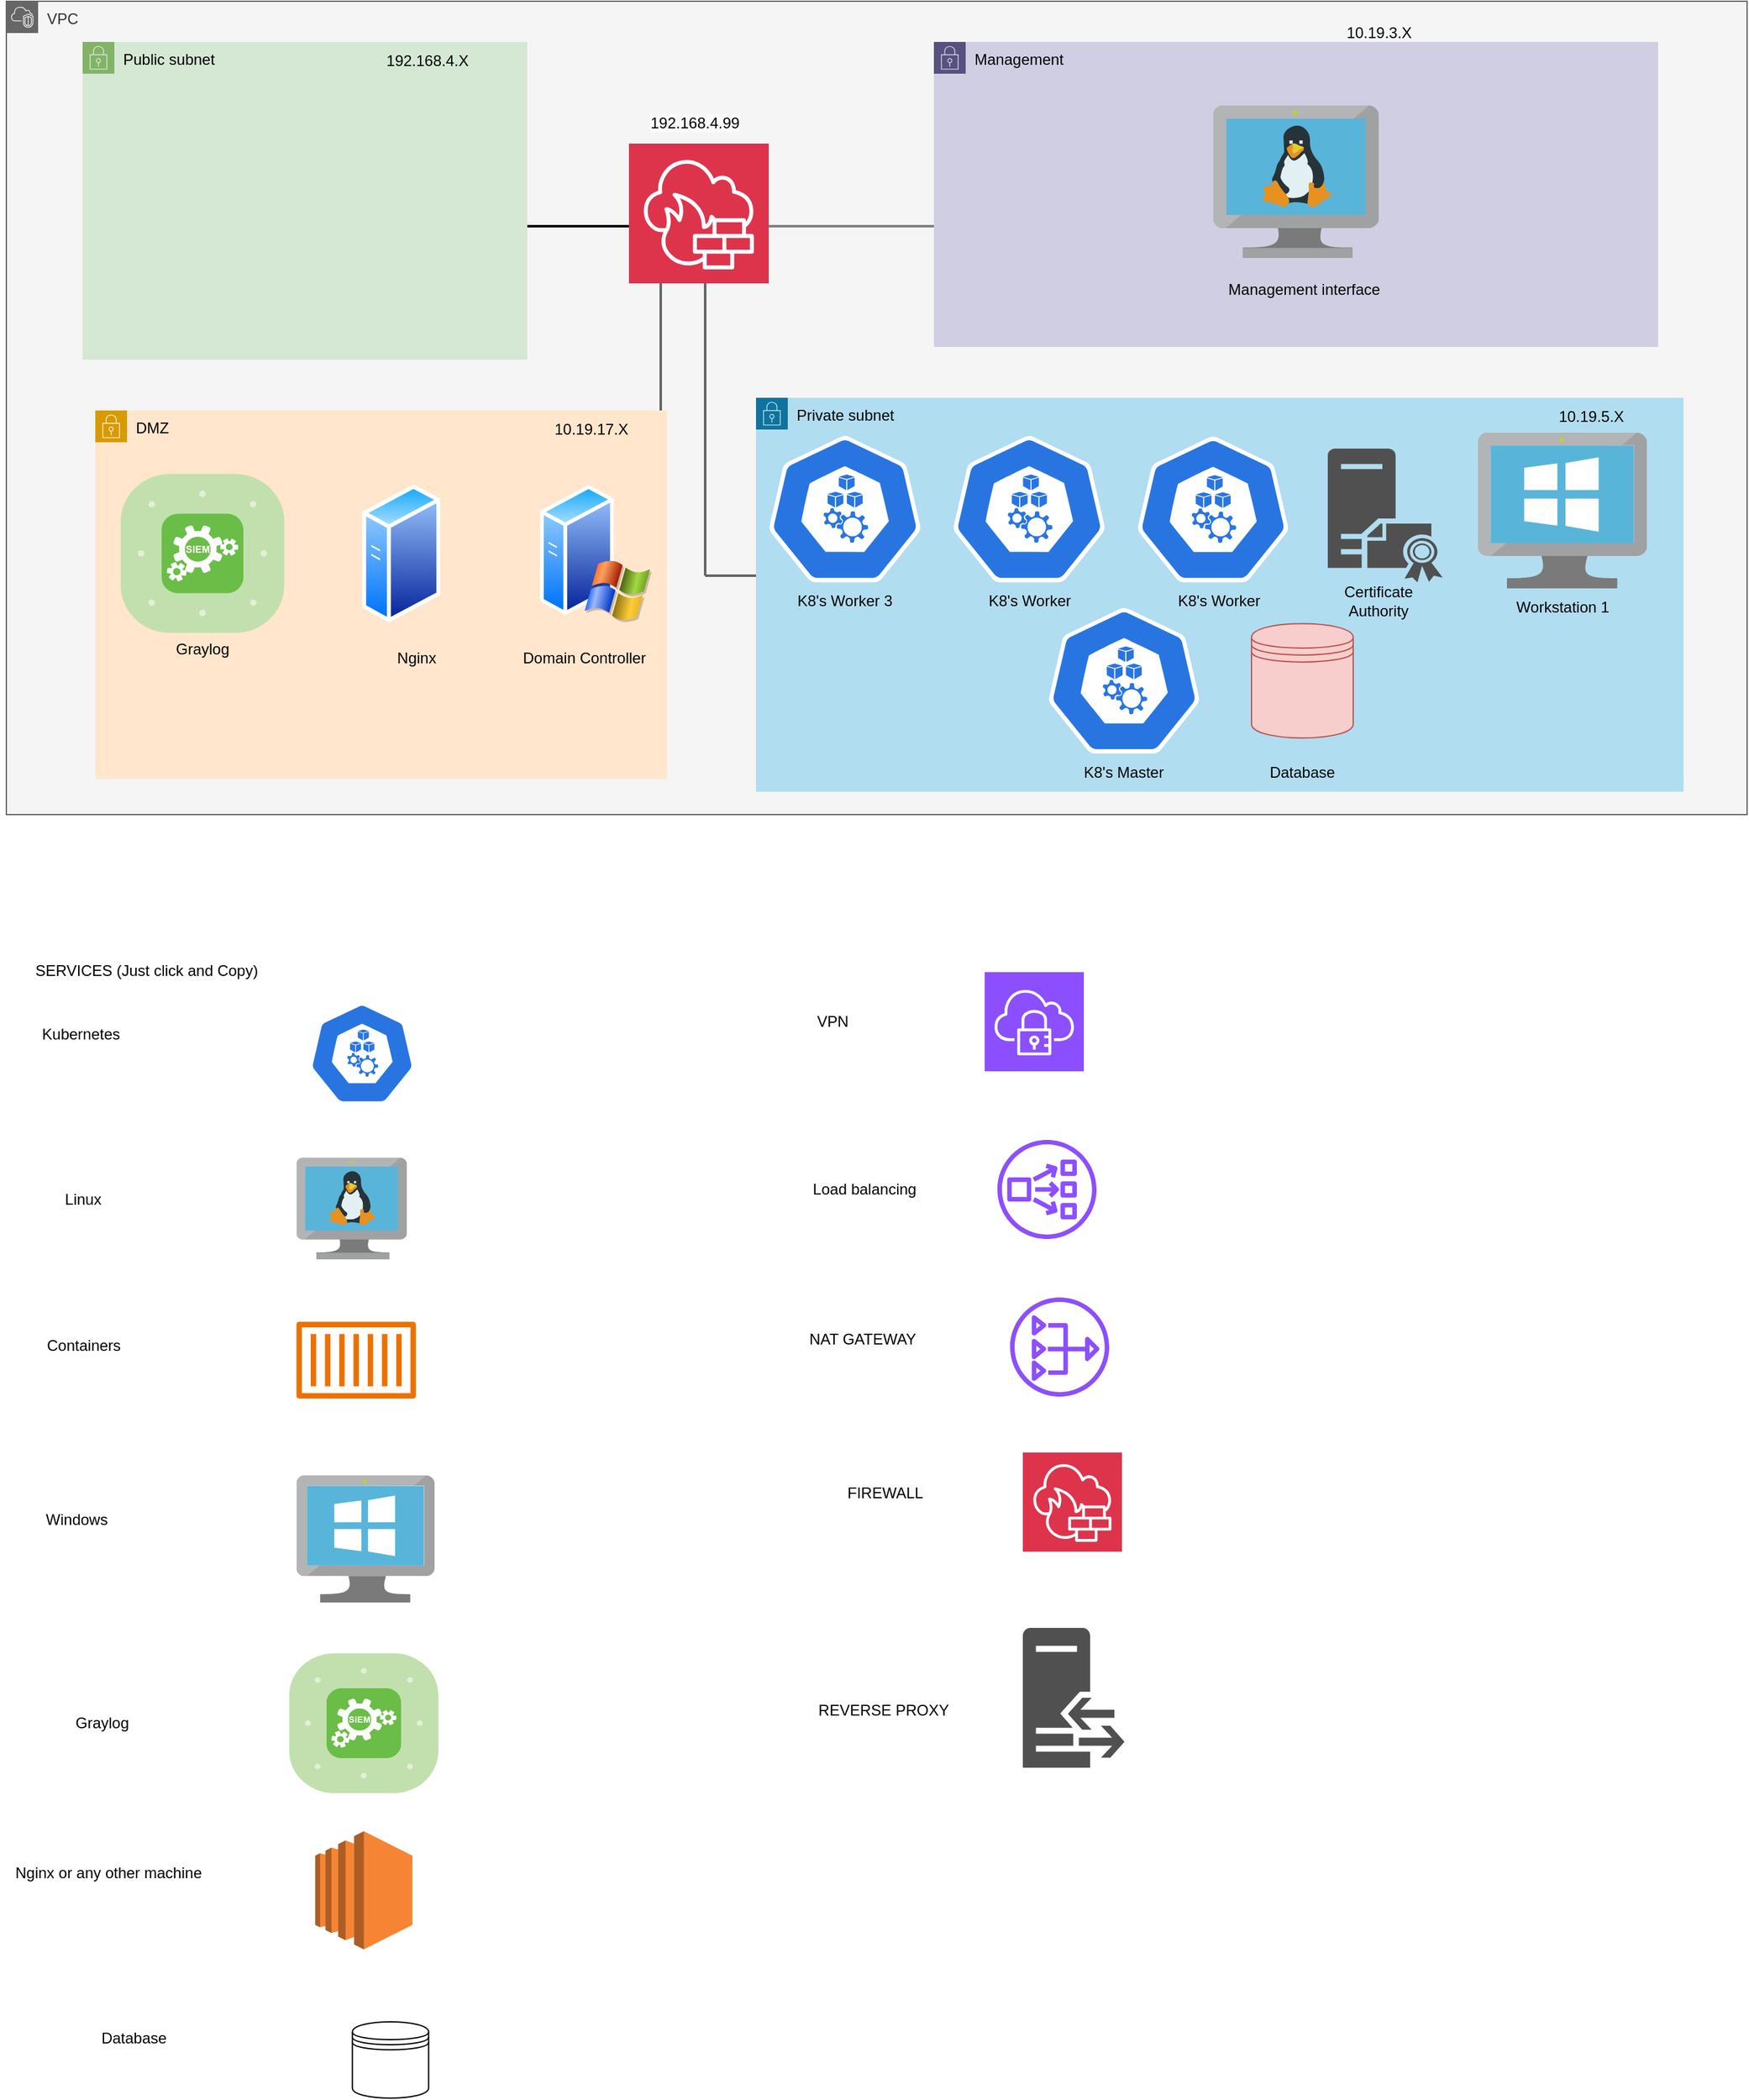 <mxfile version="26.0.8">
  <diagram name="Page-1" id="mSDC6a5a-Ssn83_Tqmhy">
    <mxGraphModel grid="1" page="1" gridSize="10" guides="1" tooltips="1" connect="1" arrows="1" fold="1" pageScale="1" pageWidth="850" pageHeight="1100" math="0" shadow="0">
      <root>
        <mxCell id="0" />
        <mxCell id="1" parent="0" />
        <mxCell id="4RJUjJ67am_6D7YRlv8M-3" value="VPC" style="points=[[0,0],[0.25,0],[0.5,0],[0.75,0],[1,0],[1,0.25],[1,0.5],[1,0.75],[1,1],[0.75,1],[0.5,1],[0.25,1],[0,1],[0,0.75],[0,0.5],[0,0.25]];outlineConnect=0;html=1;whiteSpace=wrap;fontSize=12;fontStyle=0;container=1;pointerEvents=0;collapsible=0;recursiveResize=0;shape=mxgraph.aws4.group;grIcon=mxgraph.aws4.group_vpc2;strokeColor=#666666;fillColor=#f5f5f5;verticalAlign=top;align=left;spacingLeft=30;fontColor=#333333;dashed=0;" vertex="1" parent="1">
          <mxGeometry x="130" y="150" width="1370" height="640" as="geometry" />
        </mxCell>
        <mxCell id="g-tD6x9GMgMnx-xnixW9-38" value="" style="line;strokeWidth=2;html=1;perimeter=backbonePerimeter;points=[];outlineConnect=0;" vertex="1" parent="4RJUjJ67am_6D7YRlv8M-3">
          <mxGeometry x="390" y="172" width="160" height="10" as="geometry" />
        </mxCell>
        <mxCell id="g-tD6x9GMgMnx-xnixW9-37" value="" style="line;strokeWidth=2;html=1;perimeter=backbonePerimeter;points=[];outlineConnect=0;strokeColor=#666666;" vertex="1" parent="4RJUjJ67am_6D7YRlv8M-3">
          <mxGeometry x="550" y="447" width="110" height="10" as="geometry" />
        </mxCell>
        <mxCell id="4RJUjJ67am_6D7YRlv8M-1" value="Private subnet" style="points=[[0,0],[0.25,0],[0.5,0],[0.75,0],[1,0],[1,0.25],[1,0.5],[1,0.75],[1,1],[0.75,1],[0.5,1],[0.25,1],[0,1],[0,0.75],[0,0.5],[0,0.25]];outlineConnect=0;html=1;whiteSpace=wrap;fontSize=12;fontStyle=0;container=1;pointerEvents=0;collapsible=0;recursiveResize=0;shape=mxgraph.aws4.group;grIcon=mxgraph.aws4.group_security_group;grStroke=0;strokeColor=#10739e;fillColor=#b1ddf0;verticalAlign=top;align=left;spacingLeft=30;dashed=0;" vertex="1" parent="4RJUjJ67am_6D7YRlv8M-3">
          <mxGeometry x="590" y="312" width="730" height="310" as="geometry" />
        </mxCell>
        <mxCell id="g-tD6x9GMgMnx-xnixW9-13" value="" style="aspect=fixed;sketch=0;html=1;dashed=0;whitespace=wrap;verticalLabelPosition=bottom;verticalAlign=top;fillColor=#2875E2;strokeColor=#ffffff;points=[[0.005,0.63,0],[0.1,0.2,0],[0.9,0.2,0],[0.5,0,0],[0.995,0.63,0],[0.72,0.99,0],[0.5,1,0],[0.28,0.99,0]];shape=mxgraph.kubernetes.icon2;prIcon=k_proxy" vertex="1" parent="4RJUjJ67am_6D7YRlv8M-1">
          <mxGeometry x="10" y="30" width="120" height="115.19" as="geometry" />
        </mxCell>
        <mxCell id="g-tD6x9GMgMnx-xnixW9-14" value="" style="aspect=fixed;sketch=0;html=1;dashed=0;whitespace=wrap;verticalLabelPosition=bottom;verticalAlign=top;fillColor=#2875E2;strokeColor=#ffffff;points=[[0.005,0.63,0],[0.1,0.2,0],[0.9,0.2,0],[0.5,0,0],[0.995,0.63,0],[0.72,0.99,0],[0.5,1,0],[0.28,0.99,0]];shape=mxgraph.kubernetes.icon2;prIcon=k_proxy" vertex="1" parent="4RJUjJ67am_6D7YRlv8M-1">
          <mxGeometry x="155" y="30.0" width="120" height="115.19" as="geometry" />
        </mxCell>
        <mxCell id="g-tD6x9GMgMnx-xnixW9-3" value="" style="aspect=fixed;sketch=0;html=1;dashed=0;whitespace=wrap;verticalLabelPosition=bottom;verticalAlign=top;fillColor=#2875E2;strokeColor=#ffffff;points=[[0.005,0.63,0],[0.1,0.2,0],[0.9,0.2,0],[0.5,0,0],[0.995,0.63,0],[0.72,0.99,0],[0.5,1,0],[0.28,0.99,0]];shape=mxgraph.kubernetes.icon2;prIcon=k_proxy" vertex="1" parent="4RJUjJ67am_6D7YRlv8M-1">
          <mxGeometry x="300" y="30.58" width="119.4" height="114.61" as="geometry" />
        </mxCell>
        <mxCell id="REuWl4msGtCmoJLBw7BR-43" value="" style="shape=datastore;whiteSpace=wrap;html=1;fillColor=#f8cecc;strokeColor=#b85450;" vertex="1" parent="4RJUjJ67am_6D7YRlv8M-1">
          <mxGeometry x="390" y="177.69" width="80" height="90" as="geometry" />
        </mxCell>
        <mxCell id="g-tD6x9GMgMnx-xnixW9-23" value="K8&#39;s Worker" style="text;html=1;align=center;verticalAlign=middle;resizable=0;points=[];autosize=1;strokeColor=none;fillColor=none;" vertex="1" parent="4RJUjJ67am_6D7YRlv8M-1">
          <mxGeometry x="170" y="144.51" width="90" height="30" as="geometry" />
        </mxCell>
        <mxCell id="g-tD6x9GMgMnx-xnixW9-24" value="K8&#39;s Worker" style="text;html=1;align=center;verticalAlign=middle;resizable=0;points=[];autosize=1;strokeColor=none;fillColor=none;" vertex="1" parent="4RJUjJ67am_6D7YRlv8M-1">
          <mxGeometry x="319.4" y="145.19" width="90" height="30" as="geometry" />
        </mxCell>
        <mxCell id="g-tD6x9GMgMnx-xnixW9-25" value="Certificate Authority" style="text;html=1;align=center;verticalAlign=middle;whiteSpace=wrap;rounded=0;" vertex="1" parent="4RJUjJ67am_6D7YRlv8M-1">
          <mxGeometry x="460.0" y="144.51" width="60" height="30" as="geometry" />
        </mxCell>
        <mxCell id="g-tD6x9GMgMnx-xnixW9-27" value="Database" style="text;html=1;align=center;verticalAlign=middle;whiteSpace=wrap;rounded=0;" vertex="1" parent="4RJUjJ67am_6D7YRlv8M-1">
          <mxGeometry x="400" y="280" width="60" height="30" as="geometry" />
        </mxCell>
        <mxCell id="7YLE8EI6DgYSNeFTxk1V-2" value="10.19.5.X" style="text;html=1;align=center;verticalAlign=middle;resizable=0;points=[];autosize=1;strokeColor=none;fillColor=none;" vertex="1" parent="4RJUjJ67am_6D7YRlv8M-1">
          <mxGeometry x="621.96" width="70" height="30" as="geometry" />
        </mxCell>
        <mxCell id="g-tD6x9GMgMnx-xnixW9-4" value="K8&#39;s Worker 3" style="text;html=1;align=center;verticalAlign=middle;whiteSpace=wrap;rounded=0;" vertex="1" parent="4RJUjJ67am_6D7YRlv8M-1">
          <mxGeometry x="17.14" y="145.19" width="105.72" height="30" as="geometry" />
        </mxCell>
        <mxCell id="dOsani1KxO3hMMsq1SwZ-6" value="" style="sketch=0;pointerEvents=1;shadow=0;dashed=0;html=1;strokeColor=none;fillColor=#505050;labelPosition=center;verticalLabelPosition=bottom;verticalAlign=top;outlineConnect=0;align=center;shape=mxgraph.office.servers.certificate_authority;" vertex="1" parent="4RJUjJ67am_6D7YRlv8M-1">
          <mxGeometry x="450" y="40" width="90.42" height="105.19" as="geometry" />
        </mxCell>
        <mxCell id="g-tD6x9GMgMnx-xnixW9-5" value="" style="image;sketch=0;aspect=fixed;html=1;points=[];align=center;fontSize=12;image=img/lib/mscae/VirtualMachineWindows.svg;" vertex="1" parent="4RJUjJ67am_6D7YRlv8M-1">
          <mxGeometry x="568.09" y="27.5" width="133.16" height="122.5" as="geometry" />
        </mxCell>
        <mxCell id="g-tD6x9GMgMnx-xnixW9-26" value="Workstation 1" style="text;html=1;align=center;verticalAlign=middle;whiteSpace=wrap;rounded=0;" vertex="1" parent="4RJUjJ67am_6D7YRlv8M-1">
          <mxGeometry x="596.85" y="150" width="75.65" height="30" as="geometry" />
        </mxCell>
        <mxCell id="dOsani1KxO3hMMsq1SwZ-8" value="" style="aspect=fixed;sketch=0;html=1;dashed=0;whitespace=wrap;verticalLabelPosition=bottom;verticalAlign=top;fillColor=#2875E2;strokeColor=#ffffff;points=[[0.005,0.63,0],[0.1,0.2,0],[0.9,0.2,0],[0.5,0,0],[0.995,0.63,0],[0.72,0.99,0],[0.5,1,0],[0.28,0.99,0]];shape=mxgraph.kubernetes.icon2;prIcon=k_proxy" vertex="1" parent="4RJUjJ67am_6D7YRlv8M-1">
          <mxGeometry x="230" y="165.39" width="119.4" height="114.61" as="geometry" />
        </mxCell>
        <mxCell id="g-tD6x9GMgMnx-xnixW9-21" value="K8&#39;s Master" style="text;html=1;align=center;verticalAlign=middle;whiteSpace=wrap;rounded=0;" vertex="1" parent="4RJUjJ67am_6D7YRlv8M-1">
          <mxGeometry x="253.03" y="280" width="73.33" height="30" as="geometry" />
        </mxCell>
        <mxCell id="g-tD6x9GMgMnx-xnixW9-35" value="" style="line;strokeWidth=2;direction=south;html=1;strokeColor=#666666;" vertex="1" parent="4RJUjJ67am_6D7YRlv8M-3">
          <mxGeometry x="510" y="222" width="10" height="160" as="geometry" />
        </mxCell>
        <mxCell id="g-tD6x9GMgMnx-xnixW9-36" value="" style="line;strokeWidth=2;html=1;perimeter=backbonePerimeter;points=[];outlineConnect=0;strokeColor=#808080;" vertex="1" parent="4RJUjJ67am_6D7YRlv8M-3">
          <mxGeometry x="580" y="172" width="160" height="10" as="geometry" />
        </mxCell>
        <mxCell id="REuWl4msGtCmoJLBw7BR-4" value="DMZ" style="points=[[0,0],[0.25,0],[0.5,0],[0.75,0],[1,0],[1,0.25],[1,0.5],[1,0.75],[1,1],[0.75,1],[0.5,1],[0.25,1],[0,1],[0,0.75],[0,0.5],[0,0.25]];outlineConnect=0;html=1;whiteSpace=wrap;fontSize=12;fontStyle=0;container=1;pointerEvents=0;collapsible=0;recursiveResize=0;shape=mxgraph.aws4.group;grIcon=mxgraph.aws4.group_security_group;grStroke=0;strokeColor=#d79b00;fillColor=#ffe6cc;verticalAlign=top;align=left;spacingLeft=30;dashed=0;" vertex="1" parent="4RJUjJ67am_6D7YRlv8M-3">
          <mxGeometry x="70" y="322" width="450" height="290" as="geometry" />
        </mxCell>
        <mxCell id="g-tD6x9GMgMnx-xnixW9-1" value="" style="verticalLabelPosition=bottom;sketch=0;html=1;fillColor=#6ABD46;strokeColor=#ffffff;verticalAlign=top;align=center;points=[[0.085,0.085,0],[0.915,0.085,0],[0.915,0.915,0],[0.085,0.915,0],[0.25,0,0],[0.5,0,0],[0.75,0,0],[1,0.25,0],[1,0.5,0],[1,0.75,0],[0.75,1,0],[0.5,1,0],[0.25,1,0],[0,0.75,0],[0,0.5,0],[0,0.25,0]];pointerEvents=1;shape=mxgraph.cisco_safe.compositeIcon;bgIcon=mxgraph.cisco_safe.architecture.generic_appliance;resIcon=mxgraph.cisco_safe.architecture.siem;" vertex="1" parent="REuWl4msGtCmoJLBw7BR-4">
          <mxGeometry x="19.99" y="50" width="128.75" height="125" as="geometry" />
        </mxCell>
        <mxCell id="g-tD6x9GMgMnx-xnixW9-2" value="Graylog&lt;div&gt;&lt;br&gt;&lt;/div&gt;" style="text;html=1;align=center;verticalAlign=middle;resizable=0;points=[];autosize=1;strokeColor=none;fillColor=none;" vertex="1" parent="REuWl4msGtCmoJLBw7BR-4">
          <mxGeometry x="49.36" y="175" width="70" height="40" as="geometry" />
        </mxCell>
        <mxCell id="7YLE8EI6DgYSNeFTxk1V-1" value="10.19.17.X" style="text;html=1;align=center;verticalAlign=middle;resizable=0;points=[];autosize=1;strokeColor=none;fillColor=none;" vertex="1" parent="REuWl4msGtCmoJLBw7BR-4">
          <mxGeometry x="350" width="80" height="30" as="geometry" />
        </mxCell>
        <mxCell id="dOsani1KxO3hMMsq1SwZ-5" value="" style="image;aspect=fixed;perimeter=ellipsePerimeter;html=1;align=center;shadow=0;dashed=0;spacingTop=3;image=img/lib/active_directory/windows_server_2.svg;" vertex="1" parent="REuWl4msGtCmoJLBw7BR-4">
          <mxGeometry x="350" y="57.5" width="88" height="110" as="geometry" />
        </mxCell>
        <mxCell id="g-tD6x9GMgMnx-xnixW9-9" value="Domain Controller" style="text;html=1;align=center;verticalAlign=middle;whiteSpace=wrap;rounded=0;" vertex="1" parent="REuWl4msGtCmoJLBw7BR-4">
          <mxGeometry x="332.28" y="180" width="105.72" height="30" as="geometry" />
        </mxCell>
        <mxCell id="dOsani1KxO3hMMsq1SwZ-9" value="" style="image;aspect=fixed;perimeter=ellipsePerimeter;html=1;align=center;shadow=0;dashed=0;spacingTop=3;image=img/lib/active_directory/generic_server.svg;" vertex="1" parent="REuWl4msGtCmoJLBw7BR-4">
          <mxGeometry x="210" y="57.5" width="61.6" height="110" as="geometry" />
        </mxCell>
        <mxCell id="dOsani1KxO3hMMsq1SwZ-10" value="" style="shape=image;html=1;verticalAlign=top;verticalLabelPosition=bottom;labelBackgroundColor=#ffffff;imageAspect=0;aspect=fixed;image=https://cdn1.iconfinder.com/data/icons/operating-system-flat-1/30/linux-128.png" vertex="1" parent="REuWl4msGtCmoJLBw7BR-4">
          <mxGeometry x="233.84" y="108.12" width="71.88" height="71.88" as="geometry" />
        </mxCell>
        <mxCell id="dOsani1KxO3hMMsq1SwZ-12" value="Nginx" style="text;html=1;align=center;verticalAlign=middle;whiteSpace=wrap;rounded=0;" vertex="1" parent="REuWl4msGtCmoJLBw7BR-4">
          <mxGeometry x="200.0" y="180" width="105.72" height="30" as="geometry" />
        </mxCell>
        <mxCell id="REuWl4msGtCmoJLBw7BR-27" value="" style="sketch=0;points=[[0,0,0],[0.25,0,0],[0.5,0,0],[0.75,0,0],[1,0,0],[0,1,0],[0.25,1,0],[0.5,1,0],[0.75,1,0],[1,1,0],[0,0.25,0],[0,0.5,0],[0,0.75,0],[1,0.25,0],[1,0.5,0],[1,0.75,0]];outlineConnect=0;fontColor=#232F3E;fillColor=#DD344C;strokeColor=#ffffff;dashed=0;verticalLabelPosition=bottom;verticalAlign=top;align=center;html=1;fontSize=12;fontStyle=0;aspect=fixed;shape=mxgraph.aws4.resourceIcon;resIcon=mxgraph.aws4.network_firewall;" vertex="1" parent="4RJUjJ67am_6D7YRlv8M-3">
          <mxGeometry x="490" y="112" width="110" height="110" as="geometry" />
        </mxCell>
        <mxCell id="REuWl4msGtCmoJLBw7BR-5" value="Management" style="points=[[0,0],[0.25,0],[0.5,0],[0.75,0],[1,0],[1,0.25],[1,0.5],[1,0.75],[1,1],[0.75,1],[0.5,1],[0.25,1],[0,1],[0,0.75],[0,0.5],[0,0.25]];outlineConnect=0;html=1;whiteSpace=wrap;fontSize=12;fontStyle=0;container=1;pointerEvents=0;collapsible=0;recursiveResize=0;shape=mxgraph.aws4.group;grIcon=mxgraph.aws4.group_security_group;grStroke=0;strokeColor=#56517e;fillColor=#d0cee2;verticalAlign=top;align=left;spacingLeft=30;dashed=0;" vertex="1" parent="4RJUjJ67am_6D7YRlv8M-3">
          <mxGeometry x="730" y="32" width="570" height="240" as="geometry" />
        </mxCell>
        <mxCell id="g-tD6x9GMgMnx-xnixW9-19" value="" style="image;sketch=0;aspect=fixed;html=1;points=[];align=center;fontSize=12;image=img/lib/mscae/VM_Linux.svg;" vertex="1" parent="REuWl4msGtCmoJLBw7BR-5">
          <mxGeometry x="219.78" y="50" width="130.44" height="120" as="geometry" />
        </mxCell>
        <mxCell id="g-tD6x9GMgMnx-xnixW9-28" value="Management interface" style="text;html=1;align=center;verticalAlign=middle;whiteSpace=wrap;rounded=0;" vertex="1" parent="REuWl4msGtCmoJLBw7BR-5">
          <mxGeometry x="219.78" y="180" width="142.91" height="30" as="geometry" />
        </mxCell>
        <mxCell id="4RJUjJ67am_6D7YRlv8M-2" value="Public subnet" style="points=[[0,0],[0.25,0],[0.5,0],[0.75,0],[1,0],[1,0.25],[1,0.5],[1,0.75],[1,1],[0.75,1],[0.5,1],[0.25,1],[0,1],[0,0.75],[0,0.5],[0,0.25]];outlineConnect=0;html=1;whiteSpace=wrap;fontSize=12;fontStyle=0;container=1;pointerEvents=0;collapsible=0;recursiveResize=0;shape=mxgraph.aws4.group;grIcon=mxgraph.aws4.group_security_group;grStroke=0;strokeColor=#82b366;fillColor=#d5e8d4;verticalAlign=top;align=left;spacingLeft=30;dashed=0;" vertex="1" parent="4RJUjJ67am_6D7YRlv8M-3">
          <mxGeometry x="60" y="32" width="350" height="250" as="geometry" />
        </mxCell>
        <mxCell id="7YLE8EI6DgYSNeFTxk1V-4" value="192.168.4.X" style="text;html=1;align=center;verticalAlign=middle;resizable=0;points=[];autosize=1;strokeColor=none;fillColor=none;" vertex="1" parent="4RJUjJ67am_6D7YRlv8M-2">
          <mxGeometry x="225.72" width="90" height="30" as="geometry" />
        </mxCell>
        <mxCell id="7YLE8EI6DgYSNeFTxk1V-5" value="&lt;span style=&quot;color: rgb(0, 0, 0); font-family: Helvetica; font-size: 12px; font-style: normal; font-variant-ligatures: normal; font-variant-caps: normal; font-weight: 400; letter-spacing: normal; orphans: 2; text-align: center; text-indent: 0px; text-transform: none; widows: 2; word-spacing: 0px; -webkit-text-stroke-width: 0px; white-space: nowrap; background-color: rgb(251, 251, 251); text-decoration-thickness: initial; text-decoration-style: initial; text-decoration-color: initial; float: none; display: inline !important;&quot;&gt;192.168.4.99&lt;/span&gt;" style="text;whiteSpace=wrap;html=1;" vertex="1" parent="4RJUjJ67am_6D7YRlv8M-3">
          <mxGeometry x="505" y="82" width="90" height="40" as="geometry" />
        </mxCell>
        <mxCell id="dOsani1KxO3hMMsq1SwZ-4" value="" style="line;strokeWidth=2;direction=south;html=1;strokeColor=#666666;" vertex="1" parent="4RJUjJ67am_6D7YRlv8M-3">
          <mxGeometry x="545" y="222" width="10" height="230" as="geometry" />
        </mxCell>
        <mxCell id="7YLE8EI6DgYSNeFTxk1V-3" value="10.19.3.X" style="text;html=1;align=center;verticalAlign=middle;resizable=0;points=[];autosize=1;strokeColor=none;fillColor=none;" vertex="1" parent="4RJUjJ67am_6D7YRlv8M-3">
          <mxGeometry x="1045" y="10" width="70" height="30" as="geometry" />
        </mxCell>
        <mxCell id="REuWl4msGtCmoJLBw7BR-7" value="SERVICES (Just click and Copy)" style="text;html=1;align=center;verticalAlign=middle;resizable=0;points=[];autosize=1;strokeColor=none;fillColor=none;" vertex="1" parent="1">
          <mxGeometry x="140" y="898" width="200" height="30" as="geometry" />
        </mxCell>
        <mxCell id="REuWl4msGtCmoJLBw7BR-10" value="Kubernetes&amp;nbsp;" style="text;html=1;align=center;verticalAlign=middle;resizable=0;points=[];autosize=1;strokeColor=none;fillColor=none;" vertex="1" parent="1">
          <mxGeometry x="145" y="948" width="90" height="30" as="geometry" />
        </mxCell>
        <mxCell id="REuWl4msGtCmoJLBw7BR-12" value="" style="image;sketch=0;aspect=fixed;html=1;points=[];align=center;fontSize=12;image=img/lib/mscae/VM_Linux.svg;" vertex="1" parent="1">
          <mxGeometry x="358.33" y="1060" width="86.96" height="80" as="geometry" />
        </mxCell>
        <mxCell id="REuWl4msGtCmoJLBw7BR-15" value="Linux&lt;div&gt;&lt;br&gt;&lt;/div&gt;" style="text;html=1;align=center;verticalAlign=middle;resizable=0;points=[];autosize=1;strokeColor=none;fillColor=none;" vertex="1" parent="1">
          <mxGeometry x="165" y="1080" width="50" height="40" as="geometry" />
        </mxCell>
        <mxCell id="REuWl4msGtCmoJLBw7BR-17" value="VPN" style="text;html=1;align=center;verticalAlign=middle;resizable=0;points=[];autosize=1;strokeColor=none;fillColor=none;" vertex="1" parent="1">
          <mxGeometry x="755" y="938" width="50" height="30" as="geometry" />
        </mxCell>
        <mxCell id="REuWl4msGtCmoJLBw7BR-19" value="Load balancing" style="text;html=1;align=center;verticalAlign=middle;resizable=0;points=[];autosize=1;strokeColor=none;fillColor=none;" vertex="1" parent="1">
          <mxGeometry x="755" y="1070" width="100" height="30" as="geometry" />
        </mxCell>
        <mxCell id="REuWl4msGtCmoJLBw7BR-20" value="" style="sketch=0;points=[[0,0,0],[0.25,0,0],[0.5,0,0],[0.75,0,0],[1,0,0],[0,1,0],[0.25,1,0],[0.5,1,0],[0.75,1,0],[1,1,0],[0,0.25,0],[0,0.5,0],[0,0.75,0],[1,0.25,0],[1,0.5,0],[1,0.75,0]];outlineConnect=0;fontColor=#232F3E;fillColor=#8C4FFF;strokeColor=#ffffff;dashed=0;verticalLabelPosition=bottom;verticalAlign=top;align=center;html=1;fontSize=12;fontStyle=0;aspect=fixed;shape=mxgraph.aws4.resourceIcon;resIcon=mxgraph.aws4.client_vpn;" vertex="1" parent="1">
          <mxGeometry x="900" y="914" width="78" height="78" as="geometry" />
        </mxCell>
        <mxCell id="REuWl4msGtCmoJLBw7BR-21" value="" style="sketch=0;outlineConnect=0;fontColor=#232F3E;gradientColor=none;fillColor=#8C4FFF;strokeColor=none;dashed=0;verticalLabelPosition=bottom;verticalAlign=top;align=center;html=1;fontSize=12;fontStyle=0;aspect=fixed;pointerEvents=1;shape=mxgraph.aws4.network_load_balancer;" vertex="1" parent="1">
          <mxGeometry x="910" y="1046" width="78" height="78" as="geometry" />
        </mxCell>
        <mxCell id="REuWl4msGtCmoJLBw7BR-23" value="" style="sketch=0;outlineConnect=0;fontColor=#232F3E;gradientColor=none;fillColor=#8C4FFF;strokeColor=none;dashed=0;verticalLabelPosition=bottom;verticalAlign=top;align=center;html=1;fontSize=12;fontStyle=0;aspect=fixed;pointerEvents=1;shape=mxgraph.aws4.nat_gateway;" vertex="1" parent="1">
          <mxGeometry x="920" y="1170" width="78" height="78" as="geometry" />
        </mxCell>
        <mxCell id="REuWl4msGtCmoJLBw7BR-24" value="&lt;span style=&quot;color: rgb(0, 0, 0); font-family: Helvetica; font-size: 12px; font-style: normal; font-variant-ligatures: normal; font-variant-caps: normal; font-weight: 400; letter-spacing: normal; orphans: 2; text-align: center; text-indent: 0px; text-transform: none; widows: 2; word-spacing: 0px; -webkit-text-stroke-width: 0px; white-space: nowrap; background-color: rgb(251, 251, 251); text-decoration-thickness: initial; text-decoration-style: initial; text-decoration-color: initial; float: none; display: inline !important;&quot;&gt;NAT GATEWAY&lt;/span&gt;&lt;div&gt;&lt;span style=&quot;color: rgb(0, 0, 0); font-family: Helvetica; font-size: 12px; font-style: normal; font-variant-ligatures: normal; font-variant-caps: normal; font-weight: 400; letter-spacing: normal; orphans: 2; text-align: center; text-indent: 0px; text-transform: none; widows: 2; word-spacing: 0px; -webkit-text-stroke-width: 0px; white-space: nowrap; background-color: rgb(251, 251, 251); text-decoration-thickness: initial; text-decoration-style: initial; text-decoration-color: initial; float: none; display: inline !important;&quot;&gt;&lt;br&gt;&lt;/span&gt;&lt;/div&gt;" style="text;whiteSpace=wrap;html=1;" vertex="1" parent="1">
          <mxGeometry x="760" y="1189" width="110" height="40" as="geometry" />
        </mxCell>
        <mxCell id="REuWl4msGtCmoJLBw7BR-25" value="" style="sketch=0;outlineConnect=0;fontColor=#232F3E;gradientColor=none;fillColor=#ED7100;strokeColor=none;dashed=0;verticalLabelPosition=bottom;verticalAlign=top;align=center;html=1;fontSize=12;fontStyle=0;aspect=fixed;pointerEvents=1;shape=mxgraph.aws4.container_1;" vertex="1" parent="1">
          <mxGeometry x="358.33" y="1189" width="94" height="60.71" as="geometry" />
        </mxCell>
        <mxCell id="REuWl4msGtCmoJLBw7BR-26" value="&lt;div style=&quot;forced-color-adjust: none;&quot;&gt;Containers&lt;/div&gt;" style="text;whiteSpace=wrap;html=1;" vertex="1" parent="1">
          <mxGeometry x="160" y="1194.36" width="60" height="50" as="geometry" />
        </mxCell>
        <mxCell id="REuWl4msGtCmoJLBw7BR-28" value="&lt;span style=&quot;color: rgb(0, 0, 0); font-family: Helvetica; font-size: 12px; font-style: normal; font-variant-ligatures: normal; font-variant-caps: normal; font-weight: 400; letter-spacing: normal; orphans: 2; text-align: left; text-indent: 0px; text-transform: none; widows: 2; word-spacing: 0px; -webkit-text-stroke-width: 0px; white-space: normal; background-color: rgb(251, 251, 251); text-decoration-thickness: initial; text-decoration-style: initial; text-decoration-color: initial; float: none; display: inline !important;&quot;&gt;FIREWALL&lt;/span&gt;" style="text;whiteSpace=wrap;html=1;" vertex="1" parent="1">
          <mxGeometry x="790" y="1310" width="90" height="40" as="geometry" />
        </mxCell>
        <mxCell id="REuWl4msGtCmoJLBw7BR-30" value="" style="sketch=0;pointerEvents=1;shadow=0;dashed=0;html=1;strokeColor=none;fillColor=#505050;labelPosition=center;verticalLabelPosition=bottom;verticalAlign=top;outlineConnect=0;align=center;shape=mxgraph.office.servers.reverse_proxy;" vertex="1" parent="1">
          <mxGeometry x="930" y="1430" width="80" height="110" as="geometry" />
        </mxCell>
        <mxCell id="REuWl4msGtCmoJLBw7BR-31" value="&lt;div style=&quot;text-align: left;&quot;&gt;&lt;span style=&quot;background-color: transparent; color: light-dark(rgb(0, 0, 0), rgb(255, 255, 255)); text-wrap-mode: wrap;&quot;&gt;REVERSE PROXY&lt;/span&gt;&lt;/div&gt;" style="text;html=1;align=center;verticalAlign=middle;resizable=0;points=[];autosize=1;strokeColor=none;fillColor=none;" vertex="1" parent="1">
          <mxGeometry x="755" y="1480" width="130" height="30" as="geometry" />
        </mxCell>
        <mxCell id="REuWl4msGtCmoJLBw7BR-33" value="" style="image;sketch=0;aspect=fixed;html=1;points=[];align=center;fontSize=12;image=img/lib/mscae/VirtualMachineWindows.svg;" vertex="1" parent="1">
          <mxGeometry x="358.33" y="1310" width="108.7" height="100" as="geometry" />
        </mxCell>
        <mxCell id="REuWl4msGtCmoJLBw7BR-34" value="Windows" style="text;html=1;align=center;verticalAlign=middle;resizable=0;points=[];autosize=1;strokeColor=none;fillColor=none;" vertex="1" parent="1">
          <mxGeometry x="150" y="1330" width="70" height="30" as="geometry" />
        </mxCell>
        <mxCell id="REuWl4msGtCmoJLBw7BR-41" value="" style="verticalLabelPosition=bottom;sketch=0;html=1;fillColor=#6ABD46;strokeColor=#ffffff;verticalAlign=top;align=center;points=[[0.085,0.085,0],[0.915,0.085,0],[0.915,0.915,0],[0.085,0.915,0],[0.25,0,0],[0.5,0,0],[0.75,0,0],[1,0.25,0],[1,0.5,0],[1,0.75,0],[0.75,1,0],[0.5,1,0],[0.25,1,0],[0,0.75,0],[0,0.5,0],[0,0.25,0]];pointerEvents=1;shape=mxgraph.cisco_safe.compositeIcon;bgIcon=mxgraph.cisco_safe.architecture.generic_appliance;resIcon=mxgraph.cisco_safe.architecture.siem;" vertex="1" parent="1">
          <mxGeometry x="352.68" y="1450" width="117.32" height="110" as="geometry" />
        </mxCell>
        <mxCell id="REuWl4msGtCmoJLBw7BR-42" value="Graylog" style="text;html=1;align=center;verticalAlign=middle;resizable=0;points=[];autosize=1;strokeColor=none;fillColor=none;" vertex="1" parent="1">
          <mxGeometry x="170" y="1490" width="70" height="30" as="geometry" />
        </mxCell>
        <mxCell id="REuWl4msGtCmoJLBw7BR-44" value="" style="outlineConnect=0;dashed=0;verticalLabelPosition=bottom;verticalAlign=top;align=center;html=1;shape=mxgraph.aws3.ec2;fillColor=#F58534;gradientColor=none;" vertex="1" parent="1">
          <mxGeometry x="373.09" y="1590" width="76.5" height="93" as="geometry" />
        </mxCell>
        <mxCell id="REuWl4msGtCmoJLBw7BR-45" value="Nginx or any other machine" style="text;html=1;align=center;verticalAlign=middle;resizable=0;points=[];autosize=1;strokeColor=none;fillColor=none;" vertex="1" parent="1">
          <mxGeometry x="125" y="1608" width="170" height="30" as="geometry" />
        </mxCell>
        <mxCell id="REuWl4msGtCmoJLBw7BR-46" value="Database" style="text;html=1;align=center;verticalAlign=middle;resizable=0;points=[];autosize=1;strokeColor=none;fillColor=none;" vertex="1" parent="1">
          <mxGeometry x="195" y="1738" width="70" height="30" as="geometry" />
        </mxCell>
        <mxCell id="REuWl4msGtCmoJLBw7BR-47" value="" style="sketch=0;points=[[0,0,0],[0.25,0,0],[0.5,0,0],[0.75,0,0],[1,0,0],[0,1,0],[0.25,1,0],[0.5,1,0],[0.75,1,0],[1,1,0],[0,0.25,0],[0,0.5,0],[0,0.75,0],[1,0.25,0],[1,0.5,0],[1,0.75,0]];outlineConnect=0;fontColor=#232F3E;fillColor=#DD344C;strokeColor=#ffffff;dashed=0;verticalLabelPosition=bottom;verticalAlign=top;align=center;html=1;fontSize=12;fontStyle=0;aspect=fixed;shape=mxgraph.aws4.resourceIcon;resIcon=mxgraph.aws4.network_firewall;" vertex="1" parent="1">
          <mxGeometry x="930" y="1292" width="78" height="78" as="geometry" />
        </mxCell>
        <mxCell id="g-tD6x9GMgMnx-xnixW9-15" value="" style="aspect=fixed;sketch=0;html=1;dashed=0;whitespace=wrap;verticalLabelPosition=bottom;verticalAlign=top;fillColor=#2875E2;strokeColor=#ffffff;points=[[0.005,0.63,0],[0.1,0.2,0],[0.9,0.2,0],[0.5,0,0],[0.995,0.63,0],[0.72,0.99,0],[0.5,1,0],[0.28,0.99,0]];shape=mxgraph.kubernetes.icon2;prIcon=k_proxy" vertex="1" parent="1">
          <mxGeometry x="368.33" y="938" width="83.34" height="80" as="geometry" />
        </mxCell>
        <mxCell id="g-tD6x9GMgMnx-xnixW9-20" value="" style="shape=datastore;whiteSpace=wrap;html=1;" vertex="1" parent="1">
          <mxGeometry x="402.33" y="1740" width="60" height="60" as="geometry" />
        </mxCell>
      </root>
    </mxGraphModel>
  </diagram>
</mxfile>
